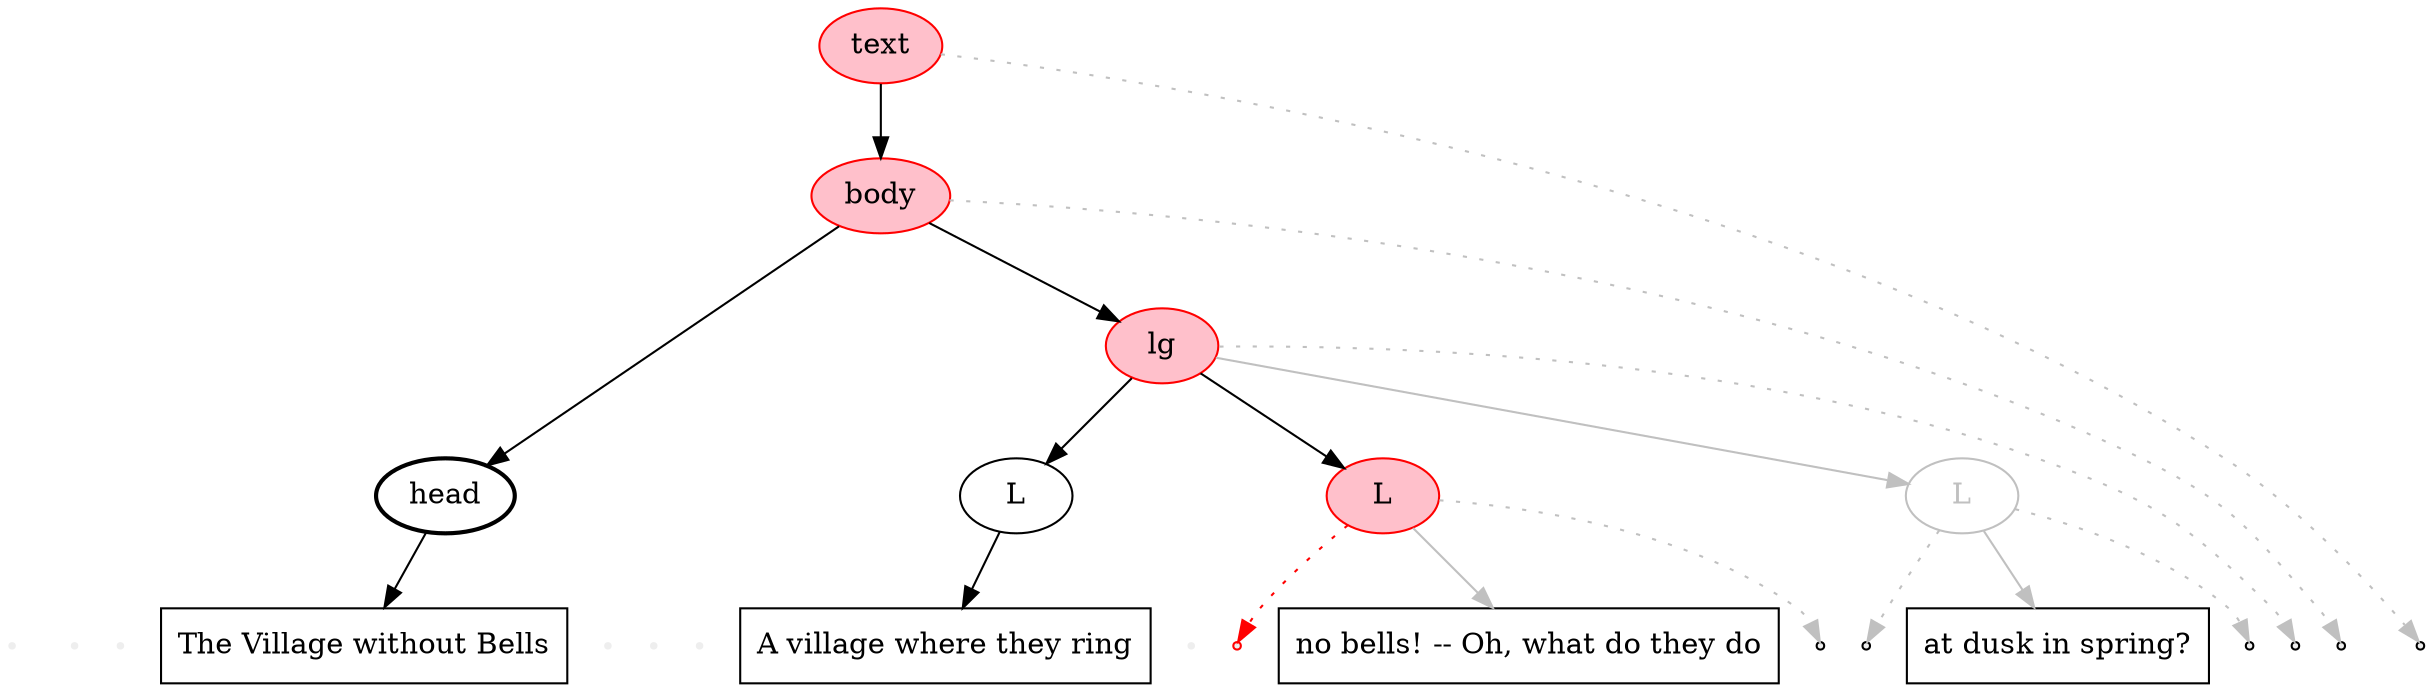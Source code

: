 digraph {
  node [shape=rectangle, ordering=out];
  edge [color=gray];
  
  subgraph {
  rank = same;
  node [color=black, shape=point, style=filled, fillcolor="#EEEEEE"];
  starttext [label="t\n(", color=transparent, style=invisible];
  startbody [label="b\n(", color=transparent];
  starthead [label="h\n(", color=transparent];
  endhead [label="h\n)", color=transparent];
  startlg [label="lg\n(", color=transparent];
  startl1 [label="l\n(", color=transparent];
  endl1 [label="l\n)", color=transparent];
  startl2 [label="l\n(", color=red];
  endl2 [label="l\n)"];
  startl3 [label="l\n("];
  endl3 [label="l\n)"];
  endlg [label="lg\n)"];
  endbody [label="b\n)"];
  endtext [label="t\nend"];

  node [color=black, shape=box, style=solid];
  // shape=plaintext makes them disappear too much
  
  pcd0 [label="The Village without Bells"];
  pcd1 [label="A village where they ring"];
  pcd2 [label="no bells! -- Oh, what do they do"];
  pcd3 [label="at dusk in spring?"]
   }

  node [shape=oval, color=gray, fontcolor=gray];
  text [color=red, fontcolor=black, style=filled, fillcolor=pink];
  body [color=red, fontcolor=black, style=filled, fillcolor=pink];
  head [color=black, fontcolor=black, style=bold];
  lg [color=red, fontcolor=black, style=filled, fillcolor=pink];
  l1 [label="L", color=black, fontcolor=black];
  l2 [label="L", color=red, fontcolor=black, style=filled, fillcolor=pink];
  l3 [label="L"];
  text -> starttext [style=invisible, color=red, arrowhead=none];
  text -> body [color=black];
  text -> endtext [style=dotted];
  
  body -> startbody [style=invisible, color=red, arrowhead=none];
  body -> head [color=black];
  body -> lg [color=black];
  body -> endbody [style=dotted];

  head -> starthead [style=invisible, color=red, arrowhead=none];
  head -> pcd0 [color=black];
  head -> endhead [style=invisible, arrowhead=none, color=red];
  

  lg -> startlg [style=invisible, arrowhead=none, color=red];
  lg -> l1 [color=black];
  lg -> l2 [color=black];
  lg -> l3;
  lg -> endlg [style=dotted];


  l1 -> startl1 [color=red, style=invisible, arrowhead=none];
  l1 -> pcd1 [color=black];
  l1 -> endl1 [color=red, style=invisible, arrowhead=none];
  

  l2 -> startl2 [color=red, style=dotted];
  l2 -> pcd2;
  l2 -> endl2 [style=dotted];
  

  l3 -> startl3 [style=dotted];
  l3 -> pcd3;
  l3 -> endl3 [style=dotted];
  
  
}